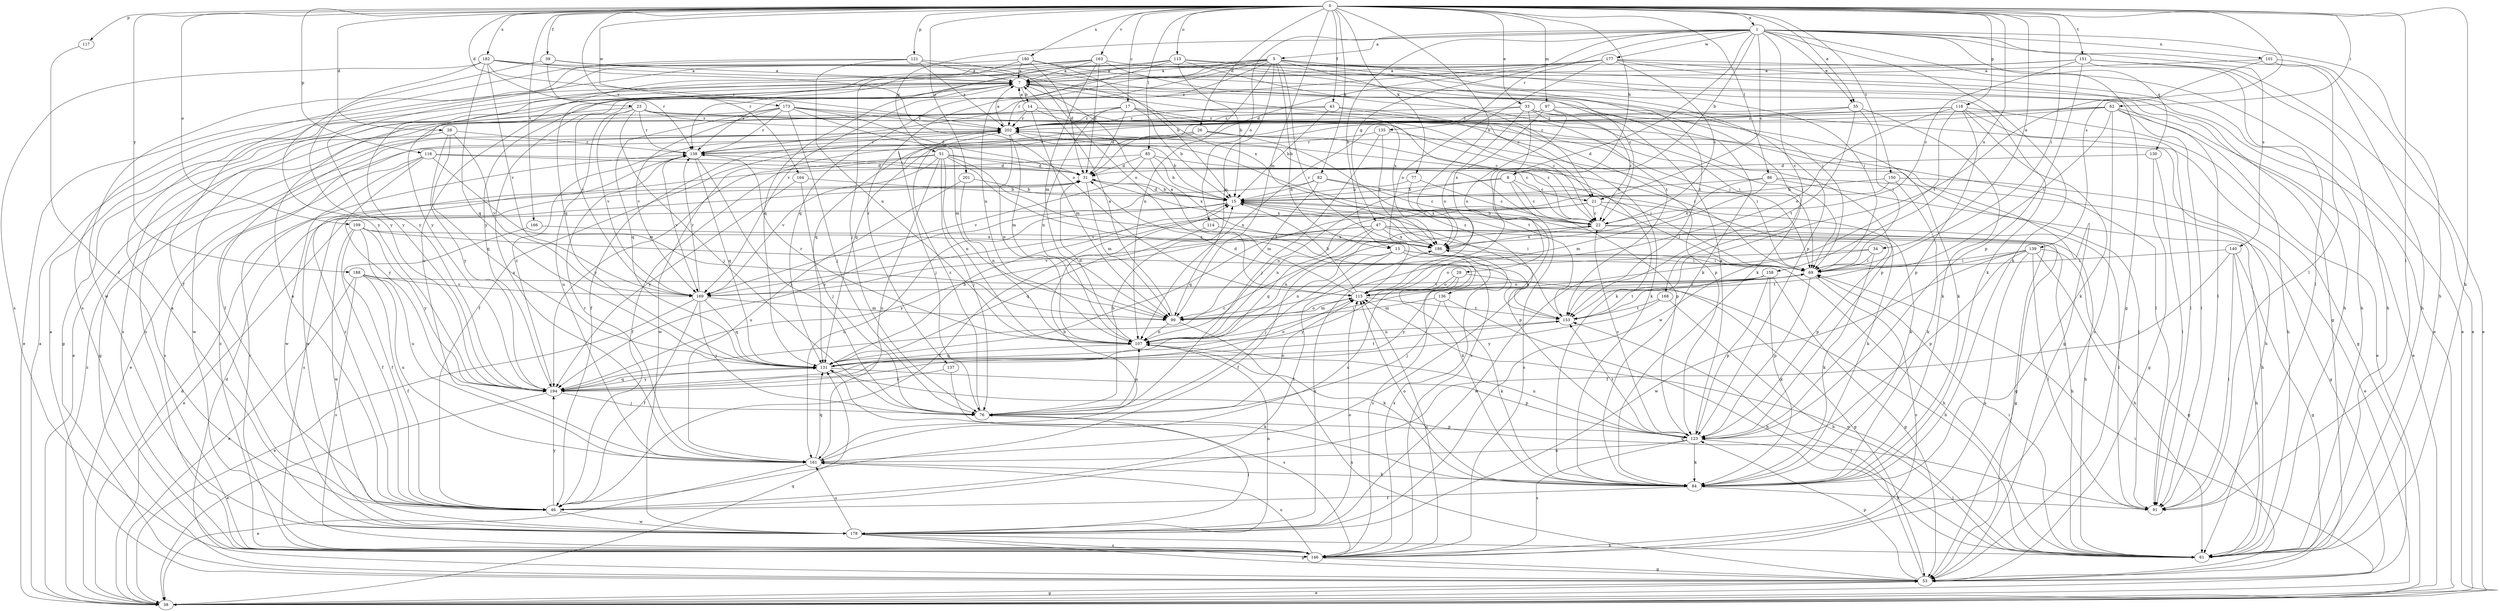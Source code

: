 strict digraph  {
0;
1;
5;
7;
8;
13;
14;
15;
17;
21;
22;
23;
26;
28;
29;
31;
33;
34;
35;
38;
39;
43;
46;
47;
51;
53;
61;
62;
69;
76;
77;
82;
84;
85;
86;
91;
97;
99;
101;
107;
109;
113;
114;
115;
116;
117;
118;
121;
123;
130;
131;
135;
136;
137;
138;
139;
140;
146;
150;
151;
153;
158;
161;
163;
164;
166;
168;
169;
173;
177;
178;
180;
182;
186;
188;
194;
201;
202;
0 -> 1  [label=a];
0 -> 8  [label=b];
0 -> 17  [label=c];
0 -> 23  [label=d];
0 -> 26  [label=d];
0 -> 28  [label=d];
0 -> 33  [label=e];
0 -> 34  [label=e];
0 -> 35  [label=e];
0 -> 39  [label=f];
0 -> 43  [label=f];
0 -> 61  [label=h];
0 -> 62  [label=i];
0 -> 69  [label=i];
0 -> 77  [label=k];
0 -> 82  [label=k];
0 -> 85  [label=l];
0 -> 86  [label=l];
0 -> 91  [label=l];
0 -> 97  [label=m];
0 -> 99  [label=m];
0 -> 109  [label=o];
0 -> 113  [label=o];
0 -> 116  [label=p];
0 -> 117  [label=p];
0 -> 118  [label=p];
0 -> 121  [label=p];
0 -> 139  [label=s];
0 -> 150  [label=t];
0 -> 151  [label=t];
0 -> 158  [label=u];
0 -> 163  [label=v];
0 -> 164  [label=v];
0 -> 166  [label=v];
0 -> 173  [label=w];
0 -> 180  [label=x];
0 -> 182  [label=x];
0 -> 186  [label=x];
0 -> 188  [label=y];
0 -> 201  [label=z];
1 -> 5  [label=a];
1 -> 8  [label=b];
1 -> 13  [label=b];
1 -> 21  [label=c];
1 -> 29  [label=d];
1 -> 35  [label=e];
1 -> 47  [label=g];
1 -> 51  [label=g];
1 -> 53  [label=g];
1 -> 61  [label=h];
1 -> 84  [label=k];
1 -> 91  [label=l];
1 -> 101  [label=n];
1 -> 114  [label=o];
1 -> 130  [label=q];
1 -> 135  [label=r];
1 -> 140  [label=s];
1 -> 168  [label=v];
1 -> 177  [label=w];
5 -> 7  [label=a];
5 -> 13  [label=b];
5 -> 21  [label=c];
5 -> 38  [label=e];
5 -> 84  [label=k];
5 -> 99  [label=m];
5 -> 107  [label=n];
5 -> 131  [label=q];
5 -> 136  [label=r];
5 -> 137  [label=r];
5 -> 153  [label=t];
5 -> 169  [label=v];
5 -> 194  [label=y];
5 -> 202  [label=z];
7 -> 14  [label=b];
7 -> 21  [label=c];
7 -> 38  [label=e];
7 -> 91  [label=l];
7 -> 138  [label=r];
7 -> 161  [label=u];
7 -> 169  [label=v];
7 -> 186  [label=x];
8 -> 15  [label=b];
8 -> 21  [label=c];
8 -> 22  [label=c];
8 -> 107  [label=n];
8 -> 146  [label=s];
13 -> 46  [label=f];
13 -> 61  [label=h];
13 -> 69  [label=i];
13 -> 76  [label=j];
13 -> 107  [label=n];
13 -> 146  [label=s];
14 -> 7  [label=a];
14 -> 22  [label=c];
14 -> 84  [label=k];
14 -> 99  [label=m];
14 -> 146  [label=s];
14 -> 202  [label=z];
15 -> 22  [label=c];
15 -> 31  [label=d];
15 -> 38  [label=e];
15 -> 53  [label=g];
15 -> 61  [label=h];
15 -> 123  [label=p];
15 -> 161  [label=u];
17 -> 15  [label=b];
17 -> 31  [label=d];
17 -> 46  [label=f];
17 -> 91  [label=l];
17 -> 107  [label=n];
17 -> 123  [label=p];
17 -> 202  [label=z];
21 -> 22  [label=c];
21 -> 46  [label=f];
21 -> 69  [label=i];
21 -> 84  [label=k];
21 -> 107  [label=n];
21 -> 131  [label=q];
22 -> 15  [label=b];
22 -> 46  [label=f];
22 -> 53  [label=g];
22 -> 91  [label=l];
22 -> 186  [label=x];
22 -> 202  [label=z];
23 -> 22  [label=c];
23 -> 76  [label=j];
23 -> 84  [label=k];
23 -> 138  [label=r];
23 -> 146  [label=s];
23 -> 161  [label=u];
23 -> 169  [label=v];
23 -> 202  [label=z];
26 -> 38  [label=e];
26 -> 61  [label=h];
26 -> 69  [label=i];
26 -> 138  [label=r];
26 -> 153  [label=t];
26 -> 178  [label=w];
28 -> 131  [label=q];
28 -> 138  [label=r];
28 -> 169  [label=v];
28 -> 178  [label=w];
28 -> 194  [label=y];
29 -> 53  [label=g];
29 -> 115  [label=o];
29 -> 161  [label=u];
29 -> 194  [label=y];
31 -> 15  [label=b];
31 -> 99  [label=m];
31 -> 146  [label=s];
31 -> 186  [label=x];
33 -> 69  [label=i];
33 -> 84  [label=k];
33 -> 107  [label=n];
33 -> 115  [label=o];
33 -> 123  [label=p];
33 -> 161  [label=u];
33 -> 202  [label=z];
34 -> 69  [label=i];
34 -> 84  [label=k];
34 -> 115  [label=o];
34 -> 178  [label=w];
35 -> 69  [label=i];
35 -> 84  [label=k];
35 -> 131  [label=q];
35 -> 153  [label=t];
35 -> 202  [label=z];
38 -> 7  [label=a];
38 -> 31  [label=d];
38 -> 53  [label=g];
38 -> 69  [label=i];
38 -> 131  [label=q];
38 -> 202  [label=z];
39 -> 7  [label=a];
39 -> 138  [label=r];
39 -> 178  [label=w];
39 -> 186  [label=x];
43 -> 15  [label=b];
43 -> 38  [label=e];
43 -> 53  [label=g];
43 -> 69  [label=i];
43 -> 202  [label=z];
46 -> 7  [label=a];
46 -> 138  [label=r];
46 -> 178  [label=w];
46 -> 194  [label=y];
47 -> 61  [label=h];
47 -> 69  [label=i];
47 -> 107  [label=n];
47 -> 123  [label=p];
47 -> 131  [label=q];
47 -> 169  [label=v];
47 -> 186  [label=x];
47 -> 194  [label=y];
51 -> 31  [label=d];
51 -> 46  [label=f];
51 -> 69  [label=i];
51 -> 76  [label=j];
51 -> 107  [label=n];
51 -> 146  [label=s];
51 -> 153  [label=t];
51 -> 161  [label=u];
51 -> 169  [label=v];
51 -> 194  [label=y];
53 -> 7  [label=a];
53 -> 31  [label=d];
53 -> 38  [label=e];
53 -> 107  [label=n];
53 -> 123  [label=p];
53 -> 153  [label=t];
61 -> 69  [label=i];
61 -> 115  [label=o];
62 -> 38  [label=e];
62 -> 46  [label=f];
62 -> 61  [label=h];
62 -> 69  [label=i];
62 -> 91  [label=l];
62 -> 131  [label=q];
62 -> 146  [label=s];
62 -> 202  [label=z];
69 -> 115  [label=o];
69 -> 123  [label=p];
69 -> 146  [label=s];
69 -> 169  [label=v];
76 -> 15  [label=b];
76 -> 107  [label=n];
76 -> 115  [label=o];
76 -> 123  [label=p];
76 -> 202  [label=z];
77 -> 15  [label=b];
77 -> 22  [label=c];
77 -> 186  [label=x];
82 -> 15  [label=b];
82 -> 22  [label=c];
82 -> 84  [label=k];
82 -> 99  [label=m];
82 -> 194  [label=y];
84 -> 46  [label=f];
84 -> 91  [label=l];
84 -> 115  [label=o];
85 -> 15  [label=b];
85 -> 31  [label=d];
85 -> 91  [label=l];
85 -> 169  [label=v];
85 -> 178  [label=w];
85 -> 186  [label=x];
86 -> 15  [label=b];
86 -> 53  [label=g];
86 -> 61  [label=h];
86 -> 99  [label=m];
86 -> 186  [label=x];
91 -> 131  [label=q];
97 -> 22  [label=c];
97 -> 53  [label=g];
97 -> 115  [label=o];
97 -> 186  [label=x];
97 -> 202  [label=z];
99 -> 7  [label=a];
99 -> 84  [label=k];
99 -> 107  [label=n];
99 -> 115  [label=o];
101 -> 7  [label=a];
101 -> 38  [label=e];
101 -> 61  [label=h];
101 -> 153  [label=t];
107 -> 31  [label=d];
107 -> 69  [label=i];
107 -> 131  [label=q];
107 -> 138  [label=r];
109 -> 46  [label=f];
109 -> 84  [label=k];
109 -> 161  [label=u];
109 -> 178  [label=w];
109 -> 186  [label=x];
109 -> 194  [label=y];
113 -> 7  [label=a];
113 -> 15  [label=b];
113 -> 69  [label=i];
113 -> 107  [label=n];
113 -> 123  [label=p];
113 -> 131  [label=q];
113 -> 138  [label=r];
113 -> 153  [label=t];
114 -> 131  [label=q];
114 -> 186  [label=x];
115 -> 7  [label=a];
115 -> 15  [label=b];
115 -> 99  [label=m];
115 -> 153  [label=t];
116 -> 31  [label=d];
116 -> 99  [label=m];
116 -> 123  [label=p];
116 -> 146  [label=s];
116 -> 178  [label=w];
116 -> 194  [label=y];
117 -> 46  [label=f];
118 -> 38  [label=e];
118 -> 46  [label=f];
118 -> 84  [label=k];
118 -> 91  [label=l];
118 -> 115  [label=o];
118 -> 123  [label=p];
118 -> 178  [label=w];
118 -> 202  [label=z];
121 -> 7  [label=a];
121 -> 107  [label=n];
121 -> 115  [label=o];
121 -> 146  [label=s];
121 -> 194  [label=y];
121 -> 202  [label=z];
123 -> 7  [label=a];
123 -> 22  [label=c];
123 -> 61  [label=h];
123 -> 84  [label=k];
123 -> 107  [label=n];
123 -> 146  [label=s];
123 -> 153  [label=t];
123 -> 161  [label=u];
130 -> 31  [label=d];
130 -> 53  [label=g];
130 -> 91  [label=l];
131 -> 15  [label=b];
131 -> 115  [label=o];
131 -> 123  [label=p];
131 -> 146  [label=s];
131 -> 153  [label=t];
131 -> 194  [label=y];
135 -> 69  [label=i];
135 -> 76  [label=j];
135 -> 138  [label=r];
135 -> 186  [label=x];
136 -> 61  [label=h];
136 -> 76  [label=j];
136 -> 84  [label=k];
136 -> 99  [label=m];
137 -> 84  [label=k];
137 -> 194  [label=y];
138 -> 31  [label=d];
138 -> 76  [label=j];
138 -> 131  [label=q];
138 -> 169  [label=v];
139 -> 53  [label=g];
139 -> 61  [label=h];
139 -> 69  [label=i];
139 -> 91  [label=l];
139 -> 123  [label=p];
139 -> 146  [label=s];
139 -> 153  [label=t];
139 -> 178  [label=w];
140 -> 46  [label=f];
140 -> 53  [label=g];
140 -> 61  [label=h];
140 -> 69  [label=i];
140 -> 91  [label=l];
146 -> 53  [label=g];
146 -> 115  [label=o];
146 -> 138  [label=r];
146 -> 161  [label=u];
146 -> 186  [label=x];
146 -> 202  [label=z];
150 -> 15  [label=b];
150 -> 38  [label=e];
150 -> 84  [label=k];
150 -> 169  [label=v];
151 -> 7  [label=a];
151 -> 22  [label=c];
151 -> 38  [label=e];
151 -> 61  [label=h];
151 -> 91  [label=l];
151 -> 123  [label=p];
151 -> 194  [label=y];
153 -> 31  [label=d];
153 -> 107  [label=n];
153 -> 202  [label=z];
158 -> 53  [label=g];
158 -> 84  [label=k];
158 -> 115  [label=o];
158 -> 123  [label=p];
158 -> 153  [label=t];
158 -> 194  [label=y];
161 -> 15  [label=b];
161 -> 38  [label=e];
161 -> 84  [label=k];
161 -> 131  [label=q];
161 -> 138  [label=r];
163 -> 7  [label=a];
163 -> 22  [label=c];
163 -> 31  [label=d];
163 -> 46  [label=f];
163 -> 61  [label=h];
163 -> 84  [label=k];
163 -> 99  [label=m];
163 -> 131  [label=q];
163 -> 161  [label=u];
164 -> 15  [label=b];
164 -> 76  [label=j];
164 -> 194  [label=y];
166 -> 46  [label=f];
166 -> 186  [label=x];
168 -> 61  [label=h];
168 -> 153  [label=t];
168 -> 194  [label=y];
169 -> 38  [label=e];
169 -> 46  [label=f];
169 -> 76  [label=j];
169 -> 99  [label=m];
169 -> 131  [label=q];
169 -> 138  [label=r];
173 -> 31  [label=d];
173 -> 53  [label=g];
173 -> 69  [label=i];
173 -> 76  [label=j];
173 -> 99  [label=m];
173 -> 131  [label=q];
173 -> 138  [label=r];
173 -> 169  [label=v];
173 -> 202  [label=z];
177 -> 7  [label=a];
177 -> 22  [label=c];
177 -> 31  [label=d];
177 -> 38  [label=e];
177 -> 53  [label=g];
177 -> 61  [label=h];
177 -> 115  [label=o];
177 -> 138  [label=r];
177 -> 194  [label=y];
178 -> 7  [label=a];
178 -> 53  [label=g];
178 -> 61  [label=h];
178 -> 76  [label=j];
178 -> 107  [label=n];
178 -> 115  [label=o];
178 -> 146  [label=s];
178 -> 161  [label=u];
178 -> 186  [label=x];
180 -> 7  [label=a];
180 -> 15  [label=b];
180 -> 31  [label=d];
180 -> 69  [label=i];
180 -> 76  [label=j];
180 -> 194  [label=y];
182 -> 7  [label=a];
182 -> 84  [label=k];
182 -> 115  [label=o];
182 -> 131  [label=q];
182 -> 146  [label=s];
182 -> 169  [label=v];
182 -> 194  [label=y];
182 -> 202  [label=z];
186 -> 69  [label=i];
188 -> 38  [label=e];
188 -> 46  [label=f];
188 -> 61  [label=h];
188 -> 146  [label=s];
188 -> 161  [label=u];
188 -> 169  [label=v];
194 -> 22  [label=c];
194 -> 38  [label=e];
194 -> 76  [label=j];
194 -> 131  [label=q];
194 -> 202  [label=z];
201 -> 15  [label=b];
201 -> 107  [label=n];
201 -> 161  [label=u];
202 -> 7  [label=a];
202 -> 15  [label=b];
202 -> 22  [label=c];
202 -> 53  [label=g];
202 -> 76  [label=j];
202 -> 99  [label=m];
202 -> 107  [label=n];
202 -> 138  [label=r];
}
